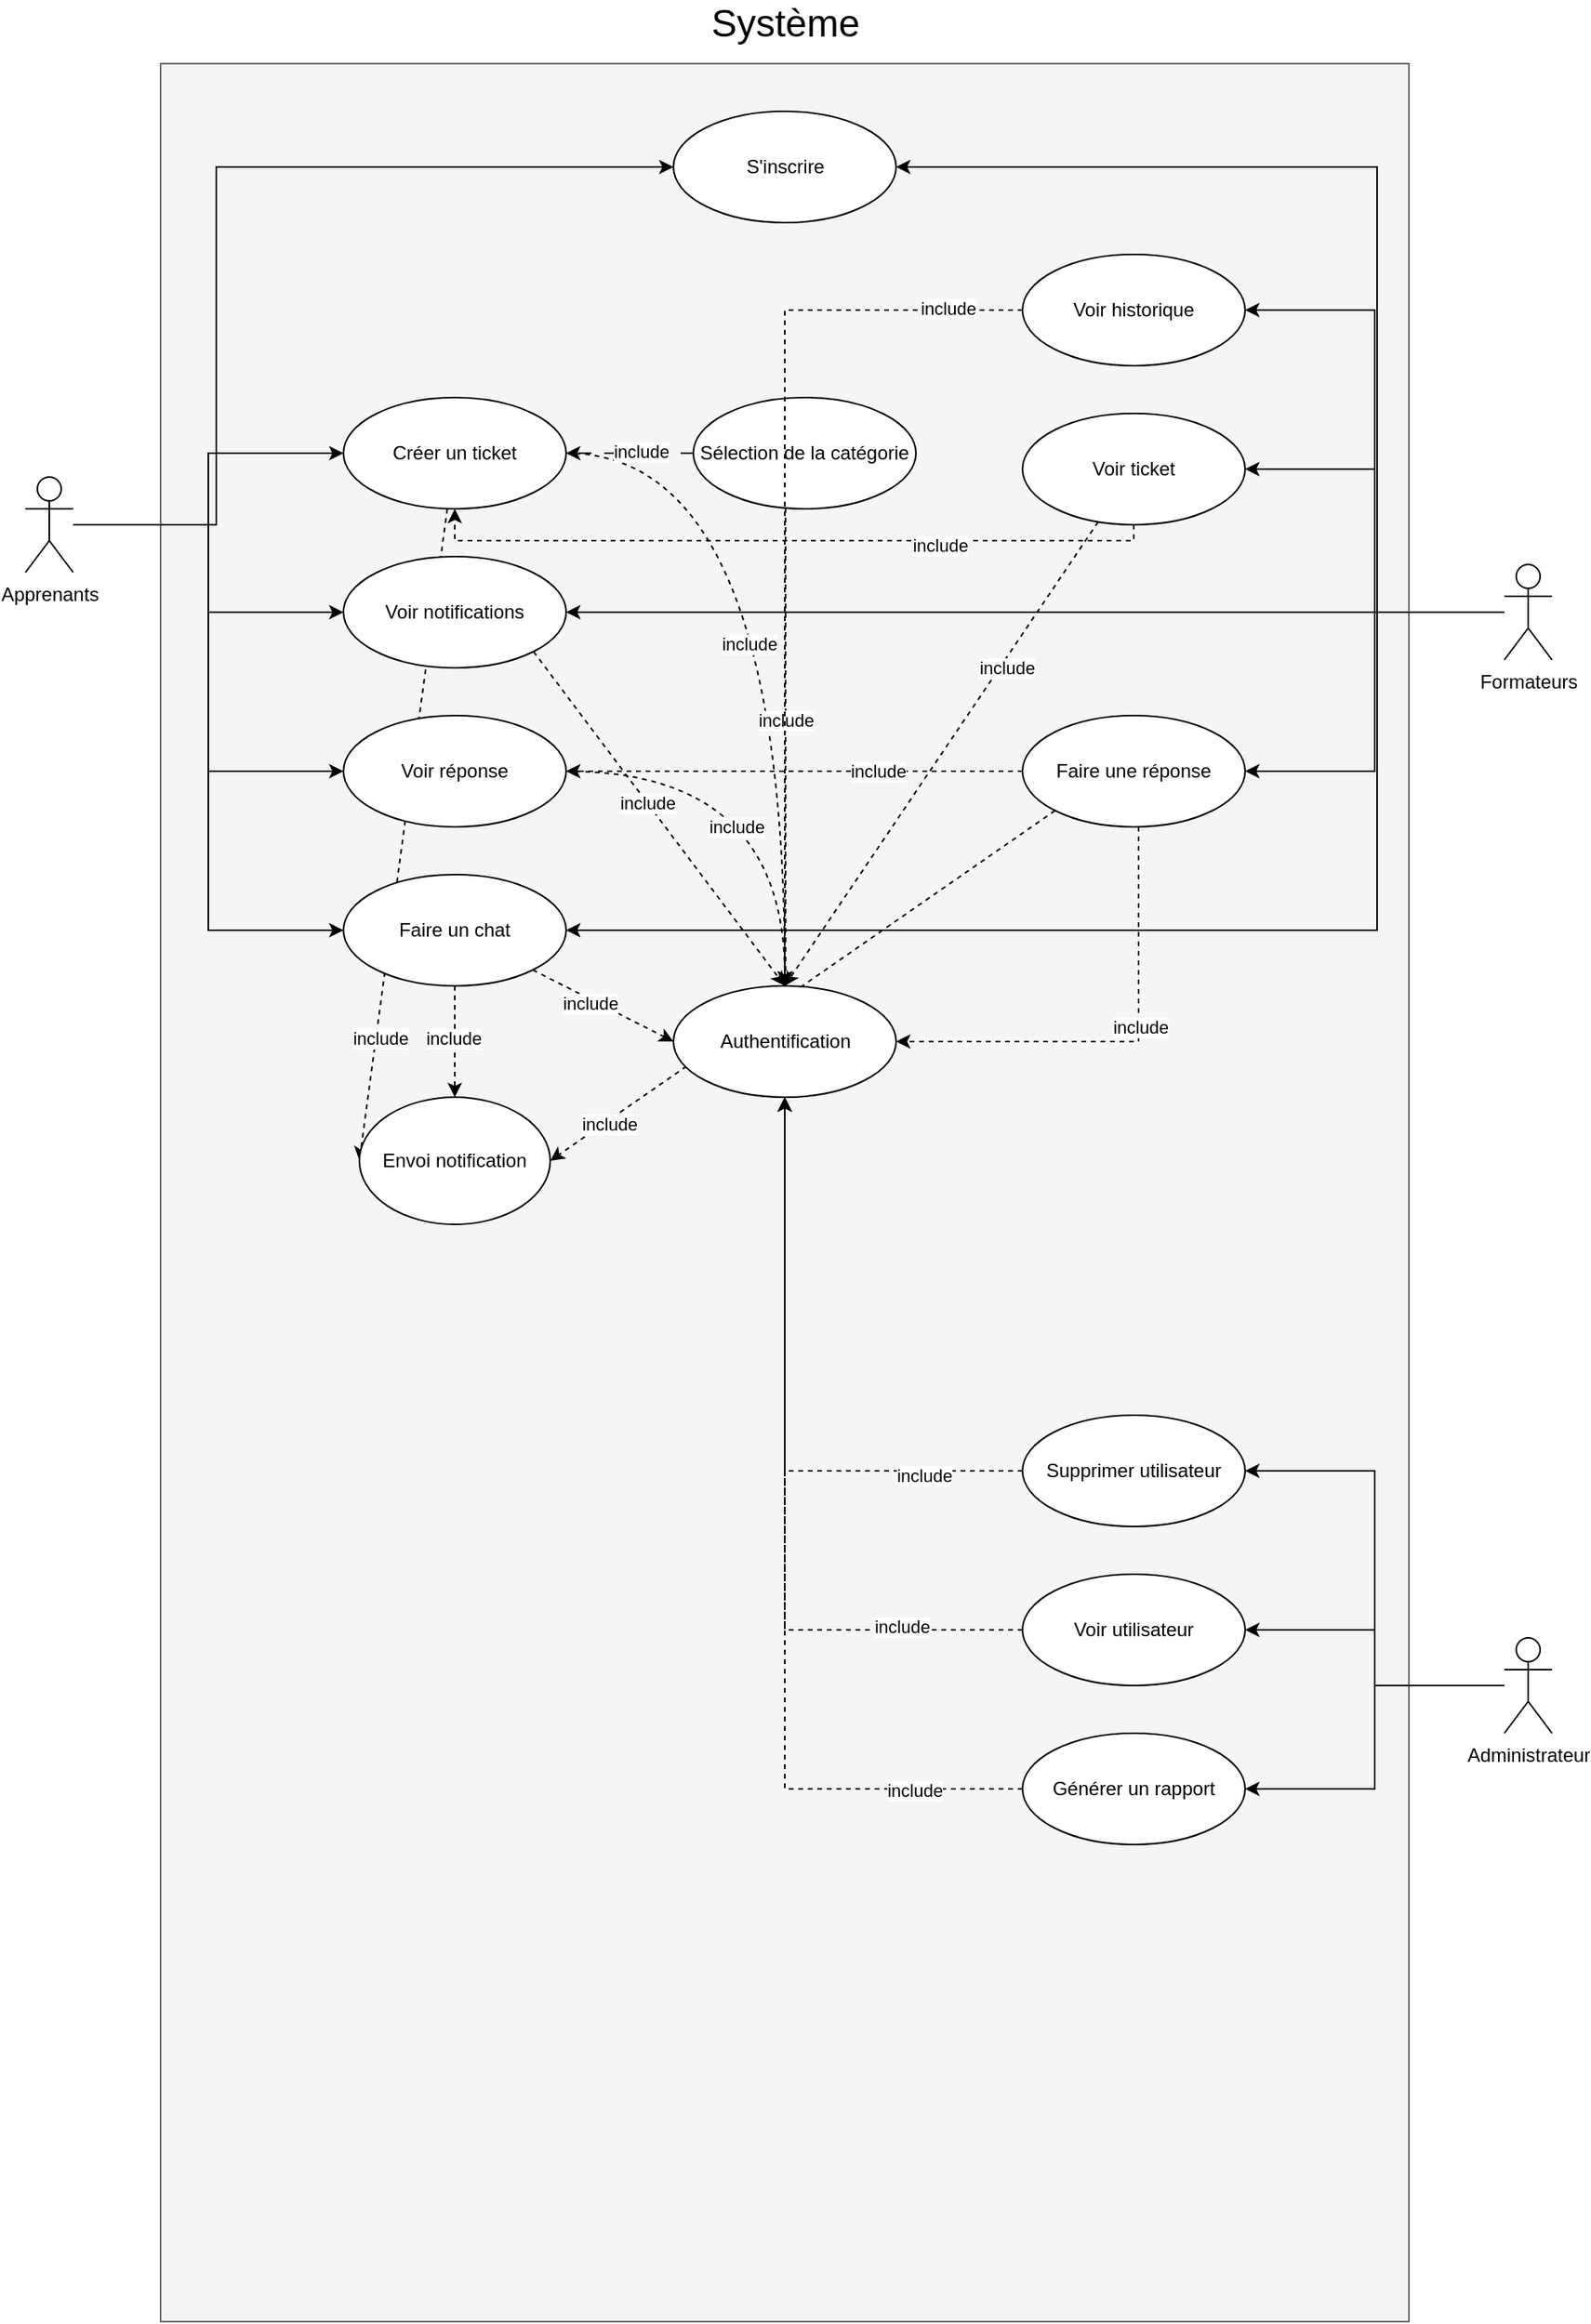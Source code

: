 <mxfile version="24.7.10" pages="5">
  <diagram name="Cas d&#39;Utilisation" id="MkJy-6tMyBYRuLnFo7ph">
    <mxGraphModel dx="1120" dy="1595" grid="1" gridSize="10" guides="1" tooltips="1" connect="1" arrows="1" fold="1" page="1" pageScale="1" pageWidth="827" pageHeight="1169" math="0" shadow="0">
      <root>
        <mxCell id="0" />
        <mxCell id="1" parent="0" />
        <mxCell id="mF0SFKbHFRbHm3kyuKl--1" value="" style="rounded=0;whiteSpace=wrap;html=1;fillColor=#f5f5f5;fontColor=#333333;strokeColor=#666666;" parent="1" vertex="1">
          <mxGeometry x="135" y="-1100" width="785" height="1420" as="geometry" />
        </mxCell>
        <mxCell id="mF0SFKbHFRbHm3kyuKl--2" value="&lt;font style=&quot;font-size: 24px;&quot;&gt;Système&lt;/font&gt;" style="text;html=1;align=center;verticalAlign=middle;whiteSpace=wrap;rounded=0;" parent="1" vertex="1">
          <mxGeometry x="472.5" y="-1140" width="110" height="30" as="geometry" />
        </mxCell>
        <mxCell id="mF0SFKbHFRbHm3kyuKl--3" style="edgeStyle=orthogonalEdgeStyle;rounded=0;orthogonalLoop=1;jettySize=auto;html=1;" parent="1" source="mF0SFKbHFRbHm3kyuKl--7" target="mF0SFKbHFRbHm3kyuKl--31" edge="1">
          <mxGeometry relative="1" as="geometry" />
        </mxCell>
        <mxCell id="mF0SFKbHFRbHm3kyuKl--4" style="edgeStyle=orthogonalEdgeStyle;rounded=0;orthogonalLoop=1;jettySize=auto;html=1;" parent="1" source="mF0SFKbHFRbHm3kyuKl--7" target="mF0SFKbHFRbHm3kyuKl--34" edge="1">
          <mxGeometry relative="1" as="geometry" />
        </mxCell>
        <mxCell id="mF0SFKbHFRbHm3kyuKl--5" style="edgeStyle=orthogonalEdgeStyle;rounded=0;orthogonalLoop=1;jettySize=auto;html=1;entryX=0;entryY=0.5;entryDx=0;entryDy=0;" parent="1" source="mF0SFKbHFRbHm3kyuKl--7" target="mF0SFKbHFRbHm3kyuKl--37" edge="1">
          <mxGeometry relative="1" as="geometry" />
        </mxCell>
        <mxCell id="mF0SFKbHFRbHm3kyuKl--6" style="edgeStyle=orthogonalEdgeStyle;rounded=0;orthogonalLoop=1;jettySize=auto;html=1;entryX=0;entryY=0.5;entryDx=0;entryDy=0;" parent="1" source="mF0SFKbHFRbHm3kyuKl--7" target="mF0SFKbHFRbHm3kyuKl--40" edge="1">
          <mxGeometry relative="1" as="geometry" />
        </mxCell>
        <mxCell id="Eh8ikfzf9OeE8aecQg9C-3" style="edgeStyle=orthogonalEdgeStyle;rounded=0;orthogonalLoop=1;jettySize=auto;html=1;entryX=0;entryY=0.5;entryDx=0;entryDy=0;" edge="1" parent="1" source="mF0SFKbHFRbHm3kyuKl--7" target="Eh8ikfzf9OeE8aecQg9C-1">
          <mxGeometry relative="1" as="geometry">
            <Array as="points">
              <mxPoint x="170" y="-810" />
              <mxPoint x="170" y="-1035" />
            </Array>
          </mxGeometry>
        </mxCell>
        <mxCell id="mF0SFKbHFRbHm3kyuKl--7" value="Apprenants" style="shape=umlActor;verticalLabelPosition=bottom;verticalAlign=top;html=1;outlineConnect=0;" parent="1" vertex="1">
          <mxGeometry x="50" y="-840" width="30" height="60" as="geometry" />
        </mxCell>
        <mxCell id="mF0SFKbHFRbHm3kyuKl--8" style="edgeStyle=orthogonalEdgeStyle;rounded=0;orthogonalLoop=1;jettySize=auto;html=1;entryX=1;entryY=0.5;entryDx=0;entryDy=0;" parent="1" source="mF0SFKbHFRbHm3kyuKl--15" target="mF0SFKbHFRbHm3kyuKl--74" edge="1">
          <mxGeometry relative="1" as="geometry" />
        </mxCell>
        <mxCell id="mF0SFKbHFRbHm3kyuKl--9" style="edgeStyle=orthogonalEdgeStyle;rounded=0;orthogonalLoop=1;jettySize=auto;html=1;entryX=1;entryY=0.5;entryDx=0;entryDy=0;" parent="1" source="mF0SFKbHFRbHm3kyuKl--15" target="mF0SFKbHFRbHm3kyuKl--79" edge="1">
          <mxGeometry relative="1" as="geometry" />
        </mxCell>
        <mxCell id="mF0SFKbHFRbHm3kyuKl--10" style="edgeStyle=orthogonalEdgeStyle;rounded=0;orthogonalLoop=1;jettySize=auto;html=1;" parent="1" source="mF0SFKbHFRbHm3kyuKl--15" target="mF0SFKbHFRbHm3kyuKl--34" edge="1">
          <mxGeometry relative="1" as="geometry" />
        </mxCell>
        <mxCell id="mF0SFKbHFRbHm3kyuKl--11" style="edgeStyle=orthogonalEdgeStyle;rounded=0;orthogonalLoop=1;jettySize=auto;html=1;entryX=1;entryY=0.5;entryDx=0;entryDy=0;" parent="1" source="mF0SFKbHFRbHm3kyuKl--15" target="mF0SFKbHFRbHm3kyuKl--40" edge="1">
          <mxGeometry relative="1" as="geometry">
            <Array as="points">
              <mxPoint x="900" y="-755" />
              <mxPoint x="900" y="-555" />
            </Array>
          </mxGeometry>
        </mxCell>
        <mxCell id="mF0SFKbHFRbHm3kyuKl--12" style="edgeStyle=orthogonalEdgeStyle;rounded=0;orthogonalLoop=1;jettySize=auto;html=1;entryX=1;entryY=0.5;entryDx=0;entryDy=0;" parent="1" source="mF0SFKbHFRbHm3kyuKl--15" target="mF0SFKbHFRbHm3kyuKl--95" edge="1">
          <mxGeometry relative="1" as="geometry" />
        </mxCell>
        <mxCell id="Eh8ikfzf9OeE8aecQg9C-2" style="edgeStyle=orthogonalEdgeStyle;rounded=0;orthogonalLoop=1;jettySize=auto;html=1;entryX=1;entryY=0.5;entryDx=0;entryDy=0;" edge="1" parent="1" source="mF0SFKbHFRbHm3kyuKl--15" target="Eh8ikfzf9OeE8aecQg9C-1">
          <mxGeometry relative="1" as="geometry">
            <Array as="points">
              <mxPoint x="900" y="-755" />
              <mxPoint x="900" y="-1035" />
            </Array>
          </mxGeometry>
        </mxCell>
        <mxCell id="mF0SFKbHFRbHm3kyuKl--15" value="Formateurs" style="shape=umlActor;verticalLabelPosition=bottom;verticalAlign=top;html=1;outlineConnect=0;" parent="1" vertex="1">
          <mxGeometry x="980" y="-785" width="30" height="60" as="geometry" />
        </mxCell>
        <mxCell id="mF0SFKbHFRbHm3kyuKl--19" style="edgeStyle=orthogonalEdgeStyle;rounded=0;orthogonalLoop=1;jettySize=auto;html=1;entryX=1;entryY=0.5;entryDx=0;entryDy=0;" parent="1" source="mF0SFKbHFRbHm3kyuKl--28" target="mF0SFKbHFRbHm3kyuKl--43" edge="1">
          <mxGeometry relative="1" as="geometry" />
        </mxCell>
        <mxCell id="mF0SFKbHFRbHm3kyuKl--20" style="edgeStyle=orthogonalEdgeStyle;rounded=0;orthogonalLoop=1;jettySize=auto;html=1;entryX=1;entryY=0.5;entryDx=0;entryDy=0;" parent="1" source="mF0SFKbHFRbHm3kyuKl--28" target="mF0SFKbHFRbHm3kyuKl--64" edge="1">
          <mxGeometry relative="1" as="geometry" />
        </mxCell>
        <mxCell id="mF0SFKbHFRbHm3kyuKl--21" style="edgeStyle=orthogonalEdgeStyle;rounded=0;orthogonalLoop=1;jettySize=auto;html=1;entryX=1;entryY=0.5;entryDx=0;entryDy=0;" parent="1" source="mF0SFKbHFRbHm3kyuKl--28" target="mF0SFKbHFRbHm3kyuKl--61" edge="1">
          <mxGeometry relative="1" as="geometry" />
        </mxCell>
        <mxCell id="mF0SFKbHFRbHm3kyuKl--28" value="Administrateur" style="shape=umlActor;verticalLabelPosition=bottom;verticalAlign=top;html=1;outlineConnect=0;" parent="1" vertex="1">
          <mxGeometry x="980" y="-110" width="30" height="60" as="geometry" />
        </mxCell>
        <mxCell id="mF0SFKbHFRbHm3kyuKl--29" style="rounded=0;orthogonalLoop=1;jettySize=auto;html=1;entryX=0.5;entryY=0;entryDx=0;entryDy=0;edgeStyle=orthogonalEdgeStyle;curved=1;dashed=1;" parent="1" source="mF0SFKbHFRbHm3kyuKl--31" target="mF0SFKbHFRbHm3kyuKl--80" edge="1">
          <mxGeometry relative="1" as="geometry" />
        </mxCell>
        <mxCell id="mF0SFKbHFRbHm3kyuKl--30" value="include" style="edgeLabel;html=1;align=center;verticalAlign=middle;resizable=0;points=[];" parent="mF0SFKbHFRbHm3kyuKl--29" vertex="1" connectable="0">
          <mxGeometry x="0.089" y="-23" relative="1" as="geometry">
            <mxPoint as="offset" />
          </mxGeometry>
        </mxCell>
        <mxCell id="Leumuwfnb9KiehZdCaiH-8" style="rounded=0;orthogonalLoop=1;jettySize=auto;html=1;entryX=0;entryY=0.5;entryDx=0;entryDy=0;dashed=1;" parent="1" source="mF0SFKbHFRbHm3kyuKl--31" target="Leumuwfnb9KiehZdCaiH-1" edge="1">
          <mxGeometry relative="1" as="geometry" />
        </mxCell>
        <mxCell id="Leumuwfnb9KiehZdCaiH-11" value="include" style="edgeLabel;html=1;align=center;verticalAlign=middle;resizable=0;points=[];" parent="Leumuwfnb9KiehZdCaiH-8" vertex="1" connectable="0">
          <mxGeometry x="0.621" y="2" relative="1" as="geometry">
            <mxPoint as="offset" />
          </mxGeometry>
        </mxCell>
        <mxCell id="mF0SFKbHFRbHm3kyuKl--31" value="Créer un ticket" style="ellipse;whiteSpace=wrap;html=1;" parent="1" vertex="1">
          <mxGeometry x="250" y="-890" width="140" height="70" as="geometry" />
        </mxCell>
        <mxCell id="mF0SFKbHFRbHm3kyuKl--32" style="rounded=0;orthogonalLoop=1;jettySize=auto;html=1;entryX=0.5;entryY=0;entryDx=0;entryDy=0;exitX=1;exitY=1;exitDx=0;exitDy=0;dashed=1;" parent="1" source="mF0SFKbHFRbHm3kyuKl--34" target="mF0SFKbHFRbHm3kyuKl--80" edge="1">
          <mxGeometry relative="1" as="geometry" />
        </mxCell>
        <mxCell id="mF0SFKbHFRbHm3kyuKl--33" value="include" style="edgeLabel;html=1;align=center;verticalAlign=middle;resizable=0;points=[];" parent="mF0SFKbHFRbHm3kyuKl--32" vertex="1" connectable="0">
          <mxGeometry x="-0.097" relative="1" as="geometry">
            <mxPoint as="offset" />
          </mxGeometry>
        </mxCell>
        <mxCell id="mF0SFKbHFRbHm3kyuKl--34" value="Voir notifications" style="ellipse;whiteSpace=wrap;html=1;" parent="1" vertex="1">
          <mxGeometry x="250" y="-790" width="140" height="70" as="geometry" />
        </mxCell>
        <mxCell id="mF0SFKbHFRbHm3kyuKl--35" style="edgeStyle=orthogonalEdgeStyle;rounded=0;orthogonalLoop=1;jettySize=auto;html=1;dashed=1;curved=1;" parent="1" source="mF0SFKbHFRbHm3kyuKl--37" target="mF0SFKbHFRbHm3kyuKl--80" edge="1">
          <mxGeometry relative="1" as="geometry" />
        </mxCell>
        <mxCell id="mF0SFKbHFRbHm3kyuKl--36" value="include" style="edgeLabel;html=1;align=center;verticalAlign=middle;resizable=0;points=[];" parent="mF0SFKbHFRbHm3kyuKl--35" vertex="1" connectable="0">
          <mxGeometry x="0.266" y="-31" relative="1" as="geometry">
            <mxPoint as="offset" />
          </mxGeometry>
        </mxCell>
        <mxCell id="mF0SFKbHFRbHm3kyuKl--37" value="Voir réponse" style="ellipse;whiteSpace=wrap;html=1;" parent="1" vertex="1">
          <mxGeometry x="250" y="-690" width="140" height="70" as="geometry" />
        </mxCell>
        <mxCell id="mF0SFKbHFRbHm3kyuKl--38" style="rounded=0;orthogonalLoop=1;jettySize=auto;html=1;entryX=0;entryY=0.5;entryDx=0;entryDy=0;dashed=1;" parent="1" source="mF0SFKbHFRbHm3kyuKl--40" target="mF0SFKbHFRbHm3kyuKl--80" edge="1">
          <mxGeometry relative="1" as="geometry" />
        </mxCell>
        <mxCell id="mF0SFKbHFRbHm3kyuKl--39" value="include" style="edgeLabel;html=1;align=center;verticalAlign=middle;resizable=0;points=[];" parent="mF0SFKbHFRbHm3kyuKl--38" vertex="1" connectable="0">
          <mxGeometry x="-0.171" y="-2" relative="1" as="geometry">
            <mxPoint as="offset" />
          </mxGeometry>
        </mxCell>
        <mxCell id="Leumuwfnb9KiehZdCaiH-7" style="edgeStyle=orthogonalEdgeStyle;rounded=0;orthogonalLoop=1;jettySize=auto;html=1;entryX=0.5;entryY=0;entryDx=0;entryDy=0;dashed=1;" parent="1" source="mF0SFKbHFRbHm3kyuKl--40" target="Leumuwfnb9KiehZdCaiH-1" edge="1">
          <mxGeometry relative="1" as="geometry" />
        </mxCell>
        <mxCell id="Leumuwfnb9KiehZdCaiH-10" value="include" style="edgeLabel;html=1;align=center;verticalAlign=middle;resizable=0;points=[];" parent="Leumuwfnb9KiehZdCaiH-7" vertex="1" connectable="0">
          <mxGeometry x="-0.067" y="-1" relative="1" as="geometry">
            <mxPoint as="offset" />
          </mxGeometry>
        </mxCell>
        <mxCell id="mF0SFKbHFRbHm3kyuKl--40" value="Faire un chat" style="ellipse;whiteSpace=wrap;html=1;" parent="1" vertex="1">
          <mxGeometry x="250" y="-590" width="140" height="70" as="geometry" />
        </mxCell>
        <mxCell id="mF0SFKbHFRbHm3kyuKl--41" style="edgeStyle=orthogonalEdgeStyle;rounded=0;orthogonalLoop=1;jettySize=auto;html=1;entryX=0.5;entryY=1;entryDx=0;entryDy=0;dashed=1;" parent="1" source="mF0SFKbHFRbHm3kyuKl--43" target="mF0SFKbHFRbHm3kyuKl--80" edge="1">
          <mxGeometry relative="1" as="geometry" />
        </mxCell>
        <mxCell id="mF0SFKbHFRbHm3kyuKl--42" value="include" style="edgeLabel;html=1;align=center;verticalAlign=middle;resizable=0;points=[];" parent="mF0SFKbHFRbHm3kyuKl--41" vertex="1" connectable="0">
          <mxGeometry x="-0.766" relative="1" as="geometry">
            <mxPoint y="1" as="offset" />
          </mxGeometry>
        </mxCell>
        <mxCell id="mF0SFKbHFRbHm3kyuKl--43" value="Générer un rapport" style="ellipse;whiteSpace=wrap;html=1;" parent="1" vertex="1">
          <mxGeometry x="677" y="-50" width="140" height="70" as="geometry" />
        </mxCell>
        <mxCell id="mF0SFKbHFRbHm3kyuKl--59" style="edgeStyle=orthogonalEdgeStyle;rounded=0;orthogonalLoop=1;jettySize=auto;html=1;entryX=0.5;entryY=1;entryDx=0;entryDy=0;dashed=1;" parent="1" source="mF0SFKbHFRbHm3kyuKl--61" target="mF0SFKbHFRbHm3kyuKl--80" edge="1">
          <mxGeometry relative="1" as="geometry" />
        </mxCell>
        <mxCell id="mF0SFKbHFRbHm3kyuKl--60" value="include" style="edgeLabel;html=1;align=center;verticalAlign=middle;resizable=0;points=[];" parent="mF0SFKbHFRbHm3kyuKl--59" vertex="1" connectable="0">
          <mxGeometry x="-0.677" y="3" relative="1" as="geometry">
            <mxPoint as="offset" />
          </mxGeometry>
        </mxCell>
        <mxCell id="mF0SFKbHFRbHm3kyuKl--61" value="Supprimer utilisateur" style="ellipse;whiteSpace=wrap;html=1;" parent="1" vertex="1">
          <mxGeometry x="677" y="-250" width="140" height="70" as="geometry" />
        </mxCell>
        <mxCell id="mF0SFKbHFRbHm3kyuKl--62" style="edgeStyle=orthogonalEdgeStyle;rounded=0;orthogonalLoop=1;jettySize=auto;html=1;entryX=0.5;entryY=1;entryDx=0;entryDy=0;dashed=1;" parent="1" source="mF0SFKbHFRbHm3kyuKl--64" target="mF0SFKbHFRbHm3kyuKl--80" edge="1">
          <mxGeometry relative="1" as="geometry" />
        </mxCell>
        <mxCell id="mF0SFKbHFRbHm3kyuKl--63" value="include" style="edgeLabel;html=1;align=center;verticalAlign=middle;resizable=0;points=[];" parent="mF0SFKbHFRbHm3kyuKl--62" vertex="1" connectable="0">
          <mxGeometry x="-0.687" y="-2" relative="1" as="geometry">
            <mxPoint as="offset" />
          </mxGeometry>
        </mxCell>
        <mxCell id="mF0SFKbHFRbHm3kyuKl--64" value="Voir utilisateur" style="ellipse;whiteSpace=wrap;html=1;" parent="1" vertex="1">
          <mxGeometry x="677" y="-150" width="140" height="70" as="geometry" />
        </mxCell>
        <mxCell id="mF0SFKbHFRbHm3kyuKl--65" style="edgeStyle=orthogonalEdgeStyle;rounded=0;orthogonalLoop=1;jettySize=auto;html=1;dashed=1;" parent="1" source="mF0SFKbHFRbHm3kyuKl--69" target="mF0SFKbHFRbHm3kyuKl--80" edge="1">
          <mxGeometry relative="1" as="geometry">
            <Array as="points">
              <mxPoint x="528" y="-740" />
              <mxPoint x="528" y="-740" />
            </Array>
          </mxGeometry>
        </mxCell>
        <mxCell id="mF0SFKbHFRbHm3kyuKl--66" value="include" style="edgeLabel;html=1;align=center;verticalAlign=middle;resizable=0;points=[];" parent="mF0SFKbHFRbHm3kyuKl--65" vertex="1" connectable="0">
          <mxGeometry x="-0.114" relative="1" as="geometry">
            <mxPoint as="offset" />
          </mxGeometry>
        </mxCell>
        <mxCell id="mF0SFKbHFRbHm3kyuKl--67" style="edgeStyle=orthogonalEdgeStyle;rounded=0;orthogonalLoop=1;jettySize=auto;html=1;dashed=1;dashPattern=8 8;" parent="1" source="mF0SFKbHFRbHm3kyuKl--69" target="mF0SFKbHFRbHm3kyuKl--31" edge="1">
          <mxGeometry relative="1" as="geometry" />
        </mxCell>
        <mxCell id="mF0SFKbHFRbHm3kyuKl--68" value="include" style="edgeLabel;html=1;align=center;verticalAlign=middle;resizable=0;points=[];" parent="mF0SFKbHFRbHm3kyuKl--67" vertex="1" connectable="0">
          <mxGeometry x="-0.175" y="-1" relative="1" as="geometry">
            <mxPoint as="offset" />
          </mxGeometry>
        </mxCell>
        <mxCell id="mF0SFKbHFRbHm3kyuKl--69" value="Sélection de la catégorie" style="ellipse;whiteSpace=wrap;html=1;" parent="1" vertex="1">
          <mxGeometry x="470" y="-890" width="140" height="70" as="geometry" />
        </mxCell>
        <mxCell id="mF0SFKbHFRbHm3kyuKl--70" style="rounded=0;orthogonalLoop=1;jettySize=auto;html=1;entryX=0.5;entryY=0;entryDx=0;entryDy=0;dashed=1;" parent="1" source="mF0SFKbHFRbHm3kyuKl--74" target="mF0SFKbHFRbHm3kyuKl--80" edge="1">
          <mxGeometry relative="1" as="geometry" />
        </mxCell>
        <mxCell id="mF0SFKbHFRbHm3kyuKl--71" value="include" style="edgeLabel;html=1;align=center;verticalAlign=middle;resizable=0;points=[];" parent="mF0SFKbHFRbHm3kyuKl--70" vertex="1" connectable="0">
          <mxGeometry x="-0.383" y="3" relative="1" as="geometry">
            <mxPoint as="offset" />
          </mxGeometry>
        </mxCell>
        <mxCell id="mF0SFKbHFRbHm3kyuKl--72" style="edgeStyle=orthogonalEdgeStyle;rounded=0;orthogonalLoop=1;jettySize=auto;html=1;entryX=0.5;entryY=1;entryDx=0;entryDy=0;exitX=0.5;exitY=1;exitDx=0;exitDy=0;dashed=1;" parent="1" source="mF0SFKbHFRbHm3kyuKl--74" target="mF0SFKbHFRbHm3kyuKl--31" edge="1">
          <mxGeometry relative="1" as="geometry">
            <Array as="points">
              <mxPoint x="747" y="-800" />
              <mxPoint x="320" y="-800" />
            </Array>
          </mxGeometry>
        </mxCell>
        <mxCell id="mF0SFKbHFRbHm3kyuKl--73" value="include" style="edgeLabel;html=1;align=center;verticalAlign=middle;resizable=0;points=[];" parent="mF0SFKbHFRbHm3kyuKl--72" vertex="1" connectable="0">
          <mxGeometry x="-0.423" y="3" relative="1" as="geometry">
            <mxPoint as="offset" />
          </mxGeometry>
        </mxCell>
        <mxCell id="mF0SFKbHFRbHm3kyuKl--74" value="Voir ticket" style="ellipse;whiteSpace=wrap;html=1;" parent="1" vertex="1">
          <mxGeometry x="677" y="-880" width="140" height="70" as="geometry" />
        </mxCell>
        <mxCell id="mF0SFKbHFRbHm3kyuKl--75" style="edgeStyle=orthogonalEdgeStyle;rounded=0;orthogonalLoop=1;jettySize=auto;html=1;entryX=1;entryY=0.5;entryDx=0;entryDy=0;dashed=1;" parent="1" source="mF0SFKbHFRbHm3kyuKl--79" target="mF0SFKbHFRbHm3kyuKl--80" edge="1">
          <mxGeometry relative="1" as="geometry">
            <Array as="points">
              <mxPoint x="750" y="-485" />
            </Array>
          </mxGeometry>
        </mxCell>
        <mxCell id="mF0SFKbHFRbHm3kyuKl--76" value="include" style="edgeLabel;html=1;align=center;verticalAlign=middle;resizable=0;points=[];" parent="mF0SFKbHFRbHm3kyuKl--75" vertex="1" connectable="0">
          <mxGeometry x="-0.127" y="1" relative="1" as="geometry">
            <mxPoint as="offset" />
          </mxGeometry>
        </mxCell>
        <mxCell id="mF0SFKbHFRbHm3kyuKl--77" style="edgeStyle=orthogonalEdgeStyle;rounded=0;orthogonalLoop=1;jettySize=auto;html=1;entryX=1;entryY=0.5;entryDx=0;entryDy=0;dashed=1;" parent="1" source="mF0SFKbHFRbHm3kyuKl--79" target="mF0SFKbHFRbHm3kyuKl--37" edge="1">
          <mxGeometry relative="1" as="geometry" />
        </mxCell>
        <mxCell id="mF0SFKbHFRbHm3kyuKl--78" value="include" style="edgeLabel;html=1;align=center;verticalAlign=middle;resizable=0;points=[];" parent="mF0SFKbHFRbHm3kyuKl--77" vertex="1" connectable="0">
          <mxGeometry x="-0.366" relative="1" as="geometry">
            <mxPoint as="offset" />
          </mxGeometry>
        </mxCell>
        <mxCell id="Leumuwfnb9KiehZdCaiH-6" style="rounded=0;orthogonalLoop=1;jettySize=auto;html=1;exitX=0;exitY=1;exitDx=0;exitDy=0;entryX=1;entryY=0.5;entryDx=0;entryDy=0;dashed=1;" parent="1" source="mF0SFKbHFRbHm3kyuKl--79" target="Leumuwfnb9KiehZdCaiH-1" edge="1">
          <mxGeometry relative="1" as="geometry" />
        </mxCell>
        <mxCell id="Leumuwfnb9KiehZdCaiH-9" value="include" style="edgeLabel;html=1;align=center;verticalAlign=middle;resizable=0;points=[];" parent="Leumuwfnb9KiehZdCaiH-6" vertex="1" connectable="0">
          <mxGeometry x="0.774" y="2" relative="1" as="geometry">
            <mxPoint as="offset" />
          </mxGeometry>
        </mxCell>
        <mxCell id="mF0SFKbHFRbHm3kyuKl--79" value="Faire une réponse" style="ellipse;whiteSpace=wrap;html=1;" parent="1" vertex="1">
          <mxGeometry x="677" y="-690" width="140" height="70" as="geometry" />
        </mxCell>
        <mxCell id="mF0SFKbHFRbHm3kyuKl--80" value="Authentification" style="ellipse;whiteSpace=wrap;html=1;" parent="1" vertex="1">
          <mxGeometry x="457.5" y="-520" width="140" height="70" as="geometry" />
        </mxCell>
        <mxCell id="mF0SFKbHFRbHm3kyuKl--93" style="edgeStyle=orthogonalEdgeStyle;rounded=0;orthogonalLoop=1;jettySize=auto;html=1;entryX=0.5;entryY=0;entryDx=0;entryDy=0;dashed=1;" parent="1" source="mF0SFKbHFRbHm3kyuKl--95" target="mF0SFKbHFRbHm3kyuKl--80" edge="1">
          <mxGeometry relative="1" as="geometry" />
        </mxCell>
        <mxCell id="mF0SFKbHFRbHm3kyuKl--94" value="include" style="edgeLabel;html=1;align=center;verticalAlign=middle;resizable=0;points=[];" parent="mF0SFKbHFRbHm3kyuKl--93" vertex="1" connectable="0">
          <mxGeometry x="-0.837" y="-1" relative="1" as="geometry">
            <mxPoint as="offset" />
          </mxGeometry>
        </mxCell>
        <mxCell id="mF0SFKbHFRbHm3kyuKl--95" value="Voir historique" style="ellipse;whiteSpace=wrap;html=1;" parent="1" vertex="1">
          <mxGeometry x="677" y="-980" width="140" height="70" as="geometry" />
        </mxCell>
        <mxCell id="Leumuwfnb9KiehZdCaiH-1" value="Envoi notification" style="ellipse;whiteSpace=wrap;html=1;" parent="1" vertex="1">
          <mxGeometry x="260" y="-450" width="120" height="80" as="geometry" />
        </mxCell>
        <mxCell id="Eh8ikfzf9OeE8aecQg9C-1" value="S&#39;inscrire" style="ellipse;whiteSpace=wrap;html=1;" vertex="1" parent="1">
          <mxGeometry x="457.5" y="-1070" width="140" height="70" as="geometry" />
        </mxCell>
      </root>
    </mxGraphModel>
  </diagram>
  <diagram id="tCt0kMa-uhs3J7lHPsY3" name="Séquence authentification">
    <mxGraphModel dx="1300" dy="656" grid="1" gridSize="10" guides="1" tooltips="1" connect="1" arrows="1" fold="1" page="1" pageScale="1" pageWidth="827" pageHeight="1169" math="0" shadow="0">
      <root>
        <mxCell id="0" />
        <mxCell id="1" parent="0" />
        <mxCell id="_ncQsbs0sKS_SDucsMs--1" value=":Système" style="shape=umlLifeline;perimeter=lifelinePerimeter;whiteSpace=wrap;html=1;container=1;collapsible=0;recursiveResize=0;outlineConnect=0;rounded=1;shadow=0;comic=0;labelBackgroundColor=none;strokeWidth=1;fontFamily=Verdana;fontSize=12;align=center;" vertex="1" parent="1">
          <mxGeometry x="400" y="80" width="100" height="580" as="geometry" />
        </mxCell>
        <mxCell id="_ncQsbs0sKS_SDucsMs--2" value="" style="html=1;points=[];perimeter=orthogonalPerimeter;rounded=0;shadow=0;comic=0;labelBackgroundColor=none;strokeWidth=1;fontFamily=Verdana;fontSize=12;align=center;" vertex="1" parent="_ncQsbs0sKS_SDucsMs--1">
          <mxGeometry x="45" y="120" width="10" height="440" as="geometry" />
        </mxCell>
        <mxCell id="_ncQsbs0sKS_SDucsMs--3" value="" style="html=1;points=[[0,0,0,0,5],[0,1,0,0,-5],[1,0,0,0,5],[1,1,0,0,-5]];perimeter=orthogonalPerimeter;outlineConnect=0;targetShapes=umlLifeline;portConstraint=eastwest;newEdgeStyle={&quot;curved&quot;:0,&quot;rounded&quot;:0};" vertex="1" parent="_ncQsbs0sKS_SDucsMs--1">
          <mxGeometry x="50" y="240" width="10" height="40" as="geometry" />
        </mxCell>
        <mxCell id="_ncQsbs0sKS_SDucsMs--4" value="Vérifie les informations" style="html=1;align=left;spacingLeft=2;endArrow=block;rounded=0;edgeStyle=orthogonalEdgeStyle;curved=0;rounded=0;" edge="1" parent="_ncQsbs0sKS_SDucsMs--1" target="_ncQsbs0sKS_SDucsMs--3">
          <mxGeometry relative="1" as="geometry">
            <mxPoint x="55" y="220" as="sourcePoint" />
            <Array as="points">
              <mxPoint x="85" y="250" />
            </Array>
          </mxGeometry>
        </mxCell>
        <mxCell id="_ncQsbs0sKS_SDucsMs--5" value="" style="shape=umlDestroy;whiteSpace=wrap;html=1;strokeWidth=3;targetShapes=umlLifeline;" vertex="1" parent="_ncQsbs0sKS_SDucsMs--1">
          <mxGeometry x="35" y="540" width="30" height="30" as="geometry" />
        </mxCell>
        <mxCell id="_ncQsbs0sKS_SDucsMs--6" value="Utilisateur" style="shape=note;whiteSpace=wrap;html=1;size=14;verticalAlign=top;align=left;spacingTop=-6;rounded=0;shadow=0;comic=0;labelBackgroundColor=none;strokeWidth=1;fontFamily=Verdana;fontSize=12" vertex="1" parent="1">
          <mxGeometry x="100" y="30" width="100" height="35" as="geometry" />
        </mxCell>
        <mxCell id="_ncQsbs0sKS_SDucsMs--7" value="" style="shape=umlLifeline;perimeter=lifelinePerimeter;whiteSpace=wrap;html=1;container=1;dropTarget=0;collapsible=0;recursiveResize=0;outlineConnect=0;portConstraint=eastwest;newEdgeStyle={&quot;curved&quot;:0,&quot;rounded&quot;:0};participant=umlActor;" vertex="1" parent="1">
          <mxGeometry x="140" y="80" width="20" height="580" as="geometry" />
        </mxCell>
        <mxCell id="_ncQsbs0sKS_SDucsMs--8" value="" style="html=1;points=[];perimeter=orthogonalPerimeter;rounded=0;shadow=0;comic=0;labelBackgroundColor=none;strokeWidth=1;fontFamily=Verdana;fontSize=12;align=center;" vertex="1" parent="1">
          <mxGeometry x="145" y="200" width="10" height="420" as="geometry" />
        </mxCell>
        <mxCell id="_ncQsbs0sKS_SDucsMs--9" value="Demande de formulaire" style="html=1;verticalAlign=bottom;endArrow=block;curved=0;rounded=0;" edge="1" parent="1" target="_ncQsbs0sKS_SDucsMs--1">
          <mxGeometry width="80" relative="1" as="geometry">
            <mxPoint x="150" y="200" as="sourcePoint" />
            <mxPoint x="230" y="200" as="targetPoint" />
          </mxGeometry>
        </mxCell>
        <mxCell id="_ncQsbs0sKS_SDucsMs--10" value="Retourne un formulaire de connexion" style="html=1;verticalAlign=bottom;endArrow=open;dashed=1;endSize=8;curved=0;rounded=0;exitX=0.086;exitY=0.087;exitDx=0;exitDy=0;exitPerimeter=0;" edge="1" parent="1" source="_ncQsbs0sKS_SDucsMs--2" target="_ncQsbs0sKS_SDucsMs--7">
          <mxGeometry relative="1" as="geometry">
            <mxPoint x="440" y="240" as="sourcePoint" />
            <mxPoint x="180" y="240" as="targetPoint" />
          </mxGeometry>
        </mxCell>
        <mxCell id="_ncQsbs0sKS_SDucsMs--11" value="Boucle" style="shape=umlFrame;whiteSpace=wrap;html=1;pointerEvents=0;fillColor=#f8cecc;strokeColor=#b85450;" vertex="1" parent="1">
          <mxGeometry x="155" y="250" width="300" height="280" as="geometry" />
        </mxCell>
        <mxCell id="_ncQsbs0sKS_SDucsMs--12" value="Remplie et envoi le formulaire" style="html=1;verticalAlign=bottom;endArrow=block;curved=0;rounded=0;exitX=0.92;exitY=0.235;exitDx=0;exitDy=0;exitPerimeter=0;" edge="1" parent="1" target="_ncQsbs0sKS_SDucsMs--2">
          <mxGeometry width="80" relative="1" as="geometry">
            <mxPoint x="155" y="300" as="sourcePoint" />
            <mxPoint x="235.8" y="301.3" as="targetPoint" />
          </mxGeometry>
        </mxCell>
        <mxCell id="_ncQsbs0sKS_SDucsMs--13" value="Condition" style="shape=umlFrame;whiteSpace=wrap;html=1;pointerEvents=0;fillColor=#fff2cc;strokeColor=#d6b656;" vertex="1" parent="1">
          <mxGeometry x="155" y="360" width="300" height="160" as="geometry" />
        </mxCell>
        <mxCell id="_ncQsbs0sKS_SDucsMs--14" value="Si information non correcte" style="text;html=1;align=center;verticalAlign=middle;whiteSpace=wrap;rounded=0;fontStyle=3" vertex="1" parent="1">
          <mxGeometry x="160" y="395" width="160" height="30" as="geometry" />
        </mxCell>
        <mxCell id="_ncQsbs0sKS_SDucsMs--15" value="Si information correcte" style="text;html=1;align=center;verticalAlign=middle;whiteSpace=wrap;rounded=0;fontStyle=3" vertex="1" parent="1">
          <mxGeometry x="160" y="440" width="140" height="30" as="geometry" />
        </mxCell>
        <mxCell id="_ncQsbs0sKS_SDucsMs--16" value="Retourne la page connexion avec les informations d’erreur" style="html=1;verticalAlign=bottom;endArrow=open;dashed=1;endSize=8;curved=0;rounded=0;entryX=0.07;entryY=0.596;entryDx=0;entryDy=0;entryPerimeter=0;" edge="1" parent="1">
          <mxGeometry relative="1" as="geometry">
            <mxPoint x="444.3" y="439.76" as="sourcePoint" />
            <mxPoint x="145.0" y="439.76" as="targetPoint" />
          </mxGeometry>
        </mxCell>
        <mxCell id="_ncQsbs0sKS_SDucsMs--17" value="Redirige vers la page d&#39;accueil" style="html=1;verticalAlign=bottom;endArrow=open;dashed=1;endSize=8;curved=0;rounded=0;entryX=0.07;entryY=0.596;entryDx=0;entryDy=0;entryPerimeter=0;" edge="1" parent="1">
          <mxGeometry relative="1" as="geometry">
            <mxPoint x="445" y="490" as="sourcePoint" />
            <mxPoint x="145" y="490" as="targetPoint" />
          </mxGeometry>
        </mxCell>
      </root>
    </mxGraphModel>
  </diagram>
  <diagram name="Séquence création ticket" id="P2jr9gFuOy9lSrI1pDkr">
    <mxGraphModel dx="1820" dy="918" grid="1" gridSize="10" guides="1" tooltips="1" connect="1" arrows="1" fold="1" page="1" pageScale="1" pageWidth="827" pageHeight="1169" math="0" shadow="0">
      <root>
        <mxCell id="bUVYNmFm81rBvsgjZ13e-0" />
        <mxCell id="bUVYNmFm81rBvsgjZ13e-1" parent="bUVYNmFm81rBvsgjZ13e-0" />
        <mxCell id="bUVYNmFm81rBvsgjZ13e-2" value=":Système" style="shape=umlLifeline;perimeter=lifelinePerimeter;whiteSpace=wrap;html=1;container=1;collapsible=0;recursiveResize=0;outlineConnect=0;rounded=1;shadow=0;comic=0;labelBackgroundColor=none;strokeWidth=1;fontFamily=Verdana;fontSize=12;align=center;" vertex="1" parent="bUVYNmFm81rBvsgjZ13e-1">
          <mxGeometry x="400" y="80" width="100" height="580" as="geometry" />
        </mxCell>
        <mxCell id="bUVYNmFm81rBvsgjZ13e-3" value="" style="html=1;points=[];perimeter=orthogonalPerimeter;rounded=0;shadow=0;comic=0;labelBackgroundColor=none;strokeWidth=1;fontFamily=Verdana;fontSize=12;align=center;" vertex="1" parent="bUVYNmFm81rBvsgjZ13e-2">
          <mxGeometry x="45" y="120" width="10" height="440" as="geometry" />
        </mxCell>
        <mxCell id="bUVYNmFm81rBvsgjZ13e-4" value="" style="html=1;points=[[0,0,0,0,5],[0,1,0,0,-5],[1,0,0,0,5],[1,1,0,0,-5]];perimeter=orthogonalPerimeter;outlineConnect=0;targetShapes=umlLifeline;portConstraint=eastwest;newEdgeStyle={&quot;curved&quot;:0,&quot;rounded&quot;:0};" vertex="1" parent="bUVYNmFm81rBvsgjZ13e-2">
          <mxGeometry x="50" y="240" width="10" height="40" as="geometry" />
        </mxCell>
        <mxCell id="bUVYNmFm81rBvsgjZ13e-5" value="Vérifie les validations" style="html=1;align=left;spacingLeft=2;endArrow=block;rounded=0;edgeStyle=orthogonalEdgeStyle;curved=0;rounded=0;" edge="1" parent="bUVYNmFm81rBvsgjZ13e-2" target="bUVYNmFm81rBvsgjZ13e-4">
          <mxGeometry relative="1" as="geometry">
            <mxPoint x="55" y="220" as="sourcePoint" />
            <Array as="points">
              <mxPoint x="85" y="250" />
            </Array>
          </mxGeometry>
        </mxCell>
        <mxCell id="bUVYNmFm81rBvsgjZ13e-6" value="" style="shape=umlDestroy;whiteSpace=wrap;html=1;strokeWidth=3;targetShapes=umlLifeline;" vertex="1" parent="bUVYNmFm81rBvsgjZ13e-2">
          <mxGeometry x="35" y="540" width="30" height="30" as="geometry" />
        </mxCell>
        <mxCell id="bUVYNmFm81rBvsgjZ13e-7" value="Utilisateur" style="shape=note;whiteSpace=wrap;html=1;size=14;verticalAlign=top;align=left;spacingTop=-6;rounded=0;shadow=0;comic=0;labelBackgroundColor=none;strokeWidth=1;fontFamily=Verdana;fontSize=12" vertex="1" parent="bUVYNmFm81rBvsgjZ13e-1">
          <mxGeometry x="100" y="30" width="100" height="35" as="geometry" />
        </mxCell>
        <mxCell id="bUVYNmFm81rBvsgjZ13e-8" value="" style="shape=umlLifeline;perimeter=lifelinePerimeter;whiteSpace=wrap;html=1;container=1;dropTarget=0;collapsible=0;recursiveResize=0;outlineConnect=0;portConstraint=eastwest;newEdgeStyle={&quot;curved&quot;:0,&quot;rounded&quot;:0};participant=umlActor;" vertex="1" parent="bUVYNmFm81rBvsgjZ13e-1">
          <mxGeometry x="140" y="80" width="20" height="580" as="geometry" />
        </mxCell>
        <mxCell id="bUVYNmFm81rBvsgjZ13e-9" value="" style="html=1;points=[];perimeter=orthogonalPerimeter;rounded=0;shadow=0;comic=0;labelBackgroundColor=none;strokeWidth=1;fontFamily=Verdana;fontSize=12;align=center;" vertex="1" parent="bUVYNmFm81rBvsgjZ13e-1">
          <mxGeometry x="145" y="200" width="10" height="420" as="geometry" />
        </mxCell>
        <mxCell id="bUVYNmFm81rBvsgjZ13e-10" value="Demande de formulaire" style="html=1;verticalAlign=bottom;endArrow=block;curved=0;rounded=0;" edge="1" parent="bUVYNmFm81rBvsgjZ13e-1" target="bUVYNmFm81rBvsgjZ13e-2">
          <mxGeometry width="80" relative="1" as="geometry">
            <mxPoint x="150" y="200" as="sourcePoint" />
            <mxPoint x="230" y="200" as="targetPoint" />
          </mxGeometry>
        </mxCell>
        <mxCell id="bUVYNmFm81rBvsgjZ13e-11" value="Retourne un formulaire de création de ticket" style="html=1;verticalAlign=bottom;endArrow=open;dashed=1;endSize=8;curved=0;rounded=0;exitX=0.086;exitY=0.087;exitDx=0;exitDy=0;exitPerimeter=0;" edge="1" parent="bUVYNmFm81rBvsgjZ13e-1" source="bUVYNmFm81rBvsgjZ13e-3" target="bUVYNmFm81rBvsgjZ13e-8">
          <mxGeometry relative="1" as="geometry">
            <mxPoint x="440" y="240" as="sourcePoint" />
            <mxPoint x="180" y="240" as="targetPoint" />
          </mxGeometry>
        </mxCell>
        <mxCell id="bUVYNmFm81rBvsgjZ13e-12" value="Boucle" style="shape=umlFrame;whiteSpace=wrap;html=1;pointerEvents=0;fillColor=#f8cecc;strokeColor=#b85450;" vertex="1" parent="bUVYNmFm81rBvsgjZ13e-1">
          <mxGeometry x="155" y="250" width="300" height="300" as="geometry" />
        </mxCell>
        <mxCell id="bUVYNmFm81rBvsgjZ13e-13" value="Remplie et soumet le ticket" style="html=1;verticalAlign=bottom;endArrow=block;curved=0;rounded=0;exitX=0.92;exitY=0.235;exitDx=0;exitDy=0;exitPerimeter=0;" edge="1" parent="bUVYNmFm81rBvsgjZ13e-1" target="bUVYNmFm81rBvsgjZ13e-3">
          <mxGeometry width="80" relative="1" as="geometry">
            <mxPoint x="155" y="300" as="sourcePoint" />
            <mxPoint x="235.8" y="301.3" as="targetPoint" />
          </mxGeometry>
        </mxCell>
        <mxCell id="bUVYNmFm81rBvsgjZ13e-14" value="Condition" style="shape=umlFrame;whiteSpace=wrap;html=1;pointerEvents=0;fillColor=#fff2cc;strokeColor=#d6b656;" vertex="1" parent="bUVYNmFm81rBvsgjZ13e-1">
          <mxGeometry x="155" y="360" width="300" height="180" as="geometry" />
        </mxCell>
        <mxCell id="bUVYNmFm81rBvsgjZ13e-15" value="&lt;font style=&quot;font-size: 12px;&quot;&gt;Si&amp;nbsp;&lt;span style=&quot;text-align: left; text-wrap: nowrap; background-color: rgb(255, 255, 255);&quot;&gt;validation&amp;nbsp;&lt;/span&gt;non correcte&lt;/font&gt;" style="text;html=1;align=center;verticalAlign=middle;whiteSpace=wrap;rounded=0;fontStyle=3" vertex="1" parent="bUVYNmFm81rBvsgjZ13e-1">
          <mxGeometry x="160" y="395" width="160" height="30" as="geometry" />
        </mxCell>
        <mxCell id="bUVYNmFm81rBvsgjZ13e-16" value="Si&amp;nbsp;&lt;span style=&quot;text-align: left; text-wrap: nowrap; background-color: rgb(255, 255, 255);&quot;&gt;validation&amp;nbsp;&lt;/span&gt;correcte" style="text;html=1;align=center;verticalAlign=middle;whiteSpace=wrap;rounded=0;fontStyle=3" vertex="1" parent="bUVYNmFm81rBvsgjZ13e-1">
          <mxGeometry x="160" y="440" width="140" height="30" as="geometry" />
        </mxCell>
        <mxCell id="bUVYNmFm81rBvsgjZ13e-17" value="Retourne le formulaire avec les informations d’erreur" style="html=1;verticalAlign=bottom;endArrow=open;dashed=1;endSize=8;curved=0;rounded=0;entryX=0.07;entryY=0.596;entryDx=0;entryDy=0;entryPerimeter=0;" edge="1" parent="bUVYNmFm81rBvsgjZ13e-1">
          <mxGeometry relative="1" as="geometry">
            <mxPoint x="444.3" y="439.76" as="sourcePoint" />
            <mxPoint x="145.0" y="439.76" as="targetPoint" />
          </mxGeometry>
        </mxCell>
        <mxCell id="bUVYNmFm81rBvsgjZ13e-20" value="Redirige vers la page accueil" style="html=1;verticalAlign=bottom;endArrow=open;dashed=1;endSize=8;curved=0;rounded=0;entryX=-0.176;entryY=0.883;entryDx=0;entryDy=0;entryPerimeter=0;" edge="1" parent="bUVYNmFm81rBvsgjZ13e-1">
          <mxGeometry relative="1" as="geometry">
            <mxPoint x="446.76" y="540" as="sourcePoint" />
            <mxPoint x="145" y="540" as="targetPoint" />
          </mxGeometry>
        </mxCell>
        <mxCell id="zooTE0MZ8YgJS6uTksvr-0" value="" style="html=1;points=[[0,0,0,0,5],[0,1,0,0,-5],[1,0,0,0,5],[1,1,0,0,-5]];perimeter=orthogonalPerimeter;outlineConnect=0;targetShapes=umlLifeline;portConstraint=eastwest;newEdgeStyle={&quot;curved&quot;:0,&quot;rounded&quot;:0};" vertex="1" parent="bUVYNmFm81rBvsgjZ13e-1">
          <mxGeometry x="450" y="490" width="10" height="40" as="geometry" />
        </mxCell>
        <mxCell id="zooTE0MZ8YgJS6uTksvr-1" value="&lt;span style=&quot;text-align: center;&quot;&gt;Envoi une notification de création de ticket&lt;/span&gt;" style="html=1;align=left;spacingLeft=2;endArrow=block;rounded=0;edgeStyle=orthogonalEdgeStyle;curved=0;rounded=0;" edge="1" target="zooTE0MZ8YgJS6uTksvr-0" parent="bUVYNmFm81rBvsgjZ13e-1">
          <mxGeometry relative="1" as="geometry">
            <mxPoint x="455" y="470" as="sourcePoint" />
            <Array as="points">
              <mxPoint x="485" y="500" />
            </Array>
          </mxGeometry>
        </mxCell>
      </root>
    </mxGraphModel>
  </diagram>
  <diagram name="Séquence envoi réponse" id="AgJBSZWgfWhjdXeJ4DIB">
    <mxGraphModel dx="910" dy="459" grid="1" gridSize="10" guides="1" tooltips="1" connect="1" arrows="1" fold="1" page="1" pageScale="1" pageWidth="827" pageHeight="1169" math="0" shadow="0">
      <root>
        <mxCell id="GgtPiz-whVwN7mXvJ0hS-0" />
        <mxCell id="GgtPiz-whVwN7mXvJ0hS-1" parent="GgtPiz-whVwN7mXvJ0hS-0" />
        <mxCell id="ZMwqYLzNtlVcH1reJi-A-0" value=":Système" style="shape=umlLifeline;perimeter=lifelinePerimeter;whiteSpace=wrap;html=1;container=1;collapsible=0;recursiveResize=0;outlineConnect=0;rounded=1;shadow=0;comic=0;labelBackgroundColor=none;strokeWidth=1;fontFamily=Verdana;fontSize=12;align=center;" vertex="1" parent="GgtPiz-whVwN7mXvJ0hS-1">
          <mxGeometry x="400" y="80" width="100" height="580" as="geometry" />
        </mxCell>
        <mxCell id="ZMwqYLzNtlVcH1reJi-A-1" value="" style="html=1;points=[];perimeter=orthogonalPerimeter;rounded=0;shadow=0;comic=0;labelBackgroundColor=none;strokeWidth=1;fontFamily=Verdana;fontSize=12;align=center;" vertex="1" parent="ZMwqYLzNtlVcH1reJi-A-0">
          <mxGeometry x="45" y="120" width="10" height="440" as="geometry" />
        </mxCell>
        <mxCell id="ZMwqYLzNtlVcH1reJi-A-2" value="" style="html=1;points=[[0,0,0,0,5],[0,1,0,0,-5],[1,0,0,0,5],[1,1,0,0,-5]];perimeter=orthogonalPerimeter;outlineConnect=0;targetShapes=umlLifeline;portConstraint=eastwest;newEdgeStyle={&quot;curved&quot;:0,&quot;rounded&quot;:0};" vertex="1" parent="ZMwqYLzNtlVcH1reJi-A-0">
          <mxGeometry x="50" y="240" width="10" height="40" as="geometry" />
        </mxCell>
        <mxCell id="ZMwqYLzNtlVcH1reJi-A-3" value="Vérifie les validations" style="html=1;align=left;spacingLeft=2;endArrow=block;rounded=0;edgeStyle=orthogonalEdgeStyle;curved=0;rounded=0;" edge="1" parent="ZMwqYLzNtlVcH1reJi-A-0" target="ZMwqYLzNtlVcH1reJi-A-2">
          <mxGeometry relative="1" as="geometry">
            <mxPoint x="55" y="220" as="sourcePoint" />
            <Array as="points">
              <mxPoint x="85" y="250" />
            </Array>
          </mxGeometry>
        </mxCell>
        <mxCell id="ZMwqYLzNtlVcH1reJi-A-4" value="" style="shape=umlDestroy;whiteSpace=wrap;html=1;strokeWidth=3;targetShapes=umlLifeline;" vertex="1" parent="ZMwqYLzNtlVcH1reJi-A-0">
          <mxGeometry x="35" y="540" width="30" height="30" as="geometry" />
        </mxCell>
        <mxCell id="ZMwqYLzNtlVcH1reJi-A-5" value="Utilisateur" style="shape=note;whiteSpace=wrap;html=1;size=14;verticalAlign=top;align=left;spacingTop=-6;rounded=0;shadow=0;comic=0;labelBackgroundColor=none;strokeWidth=1;fontFamily=Verdana;fontSize=12" vertex="1" parent="GgtPiz-whVwN7mXvJ0hS-1">
          <mxGeometry x="100" y="30" width="100" height="35" as="geometry" />
        </mxCell>
        <mxCell id="ZMwqYLzNtlVcH1reJi-A-6" value="" style="shape=umlLifeline;perimeter=lifelinePerimeter;whiteSpace=wrap;html=1;container=1;dropTarget=0;collapsible=0;recursiveResize=0;outlineConnect=0;portConstraint=eastwest;newEdgeStyle={&quot;curved&quot;:0,&quot;rounded&quot;:0};participant=umlActor;" vertex="1" parent="GgtPiz-whVwN7mXvJ0hS-1">
          <mxGeometry x="140" y="80" width="20" height="580" as="geometry" />
        </mxCell>
        <mxCell id="ZMwqYLzNtlVcH1reJi-A-7" value="" style="html=1;points=[];perimeter=orthogonalPerimeter;rounded=0;shadow=0;comic=0;labelBackgroundColor=none;strokeWidth=1;fontFamily=Verdana;fontSize=12;align=center;" vertex="1" parent="GgtPiz-whVwN7mXvJ0hS-1">
          <mxGeometry x="145" y="200" width="10" height="420" as="geometry" />
        </mxCell>
        <mxCell id="ZMwqYLzNtlVcH1reJi-A-8" value="Demande de formulaire de réponse" style="html=1;verticalAlign=bottom;endArrow=block;curved=0;rounded=0;" edge="1" parent="GgtPiz-whVwN7mXvJ0hS-1" target="ZMwqYLzNtlVcH1reJi-A-0">
          <mxGeometry width="80" relative="1" as="geometry">
            <mxPoint x="150" y="200" as="sourcePoint" />
            <mxPoint x="230" y="200" as="targetPoint" />
          </mxGeometry>
        </mxCell>
        <mxCell id="ZMwqYLzNtlVcH1reJi-A-9" value="Retourne un formulaire de réponse au ticket" style="html=1;verticalAlign=bottom;endArrow=open;dashed=1;endSize=8;curved=0;rounded=0;exitX=0.086;exitY=0.087;exitDx=0;exitDy=0;exitPerimeter=0;" edge="1" parent="GgtPiz-whVwN7mXvJ0hS-1" source="ZMwqYLzNtlVcH1reJi-A-1" target="ZMwqYLzNtlVcH1reJi-A-6">
          <mxGeometry relative="1" as="geometry">
            <mxPoint x="440" y="240" as="sourcePoint" />
            <mxPoint x="180" y="240" as="targetPoint" />
          </mxGeometry>
        </mxCell>
        <mxCell id="ZMwqYLzNtlVcH1reJi-A-10" value="Boucle" style="shape=umlFrame;whiteSpace=wrap;html=1;pointerEvents=0;fillColor=#f8cecc;strokeColor=#b85450;" vertex="1" parent="GgtPiz-whVwN7mXvJ0hS-1">
          <mxGeometry x="155" y="250" width="300" height="300" as="geometry" />
        </mxCell>
        <mxCell id="ZMwqYLzNtlVcH1reJi-A-11" value="Remplie et soumet la réponse" style="html=1;verticalAlign=bottom;endArrow=block;curved=0;rounded=0;exitX=0.92;exitY=0.235;exitDx=0;exitDy=0;exitPerimeter=0;" edge="1" parent="GgtPiz-whVwN7mXvJ0hS-1" target="ZMwqYLzNtlVcH1reJi-A-1">
          <mxGeometry width="80" relative="1" as="geometry">
            <mxPoint x="155" y="300" as="sourcePoint" />
            <mxPoint x="235.8" y="301.3" as="targetPoint" />
          </mxGeometry>
        </mxCell>
        <mxCell id="ZMwqYLzNtlVcH1reJi-A-12" value="Condition" style="shape=umlFrame;whiteSpace=wrap;html=1;pointerEvents=0;fillColor=#fff2cc;strokeColor=#d6b656;" vertex="1" parent="GgtPiz-whVwN7mXvJ0hS-1">
          <mxGeometry x="155" y="360" width="300" height="180" as="geometry" />
        </mxCell>
        <mxCell id="ZMwqYLzNtlVcH1reJi-A-13" value="&lt;font style=&quot;font-size: 12px;&quot;&gt;Si&amp;nbsp;&lt;span style=&quot;text-align: left; text-wrap: nowrap; background-color: rgb(255, 255, 255);&quot;&gt;validation&amp;nbsp;&lt;/span&gt;non correcte&lt;/font&gt;" style="text;html=1;align=center;verticalAlign=middle;whiteSpace=wrap;rounded=0;fontStyle=3" vertex="1" parent="GgtPiz-whVwN7mXvJ0hS-1">
          <mxGeometry x="160" y="395" width="160" height="30" as="geometry" />
        </mxCell>
        <mxCell id="ZMwqYLzNtlVcH1reJi-A-14" value="Si&amp;nbsp;&lt;span style=&quot;text-align: left; text-wrap: nowrap; background-color: rgb(255, 255, 255);&quot;&gt;validation&amp;nbsp;&lt;/span&gt;correcte" style="text;html=1;align=center;verticalAlign=middle;whiteSpace=wrap;rounded=0;fontStyle=3" vertex="1" parent="GgtPiz-whVwN7mXvJ0hS-1">
          <mxGeometry x="160" y="440" width="140" height="30" as="geometry" />
        </mxCell>
        <mxCell id="ZMwqYLzNtlVcH1reJi-A-15" value="Retourne le formulaire avec les informations d’erreur" style="html=1;verticalAlign=bottom;endArrow=open;dashed=1;endSize=8;curved=0;rounded=0;entryX=0.07;entryY=0.596;entryDx=0;entryDy=0;entryPerimeter=0;" edge="1" parent="GgtPiz-whVwN7mXvJ0hS-1">
          <mxGeometry relative="1" as="geometry">
            <mxPoint x="444.3" y="439.76" as="sourcePoint" />
            <mxPoint x="145.0" y="439.76" as="targetPoint" />
          </mxGeometry>
        </mxCell>
        <mxCell id="ZMwqYLzNtlVcH1reJi-A-16" value="Redirige vers la page accueil" style="html=1;verticalAlign=bottom;endArrow=open;dashed=1;endSize=8;curved=0;rounded=0;entryX=-0.176;entryY=0.883;entryDx=0;entryDy=0;entryPerimeter=0;" edge="1" parent="GgtPiz-whVwN7mXvJ0hS-1">
          <mxGeometry relative="1" as="geometry">
            <mxPoint x="446.76" y="540" as="sourcePoint" />
            <mxPoint x="145" y="540" as="targetPoint" />
          </mxGeometry>
        </mxCell>
        <mxCell id="ZMwqYLzNtlVcH1reJi-A-17" value="" style="html=1;points=[[0,0,0,0,5],[0,1,0,0,-5],[1,0,0,0,5],[1,1,0,0,-5]];perimeter=orthogonalPerimeter;outlineConnect=0;targetShapes=umlLifeline;portConstraint=eastwest;newEdgeStyle={&quot;curved&quot;:0,&quot;rounded&quot;:0};" vertex="1" parent="GgtPiz-whVwN7mXvJ0hS-1">
          <mxGeometry x="450" y="490" width="10" height="40" as="geometry" />
        </mxCell>
        <mxCell id="ZMwqYLzNtlVcH1reJi-A-18" value="&lt;span style=&quot;text-align: center;&quot;&gt;Envoi une notification de réponse&lt;/span&gt;" style="html=1;align=left;spacingLeft=2;endArrow=block;rounded=0;edgeStyle=orthogonalEdgeStyle;curved=0;rounded=0;" edge="1" parent="GgtPiz-whVwN7mXvJ0hS-1" target="ZMwqYLzNtlVcH1reJi-A-17">
          <mxGeometry relative="1" as="geometry">
            <mxPoint x="455" y="470" as="sourcePoint" />
            <Array as="points">
              <mxPoint x="485" y="500" />
            </Array>
          </mxGeometry>
        </mxCell>
      </root>
    </mxGraphModel>
  </diagram>
  <diagram id="OAytJnsrKDZMwPvRhc7h" name="Classe">
    <mxGraphModel dx="5307" dy="1704" grid="1" gridSize="10" guides="1" tooltips="1" connect="1" arrows="1" fold="1" page="1" pageScale="1" pageWidth="827" pageHeight="1169" math="0" shadow="0">
      <root>
        <mxCell id="0" />
        <mxCell id="1" parent="0" />
        <mxCell id="bnE5UEX9BleVPC-9Zqv5-1" value="users" style="swimlane;fontStyle=2;align=center;verticalAlign=top;childLayout=stackLayout;horizontal=1;startSize=26;horizontalStack=0;resizeParent=1;resizeLast=0;collapsible=1;marginBottom=0;rounded=0;shadow=0;strokeWidth=1;" parent="1" vertex="1">
          <mxGeometry x="-790" y="40" width="350" height="270" as="geometry">
            <mxRectangle x="230" y="140" width="160" height="26" as="alternateBounds" />
          </mxGeometry>
        </mxCell>
        <mxCell id="bnE5UEX9BleVPC-9Zqv5-2" value="- id : int" style="text;align=left;verticalAlign=top;spacingLeft=4;spacingRight=4;overflow=hidden;rotatable=0;points=[[0,0.5],[1,0.5]];portConstraint=eastwest;" parent="bnE5UEX9BleVPC-9Zqv5-1" vertex="1">
          <mxGeometry y="26" width="350" height="26" as="geometry" />
        </mxCell>
        <mxCell id="bnE5UEX9BleVPC-9Zqv5-3" value="- name : String" style="text;align=left;verticalAlign=top;spacingLeft=4;spacingRight=4;overflow=hidden;rotatable=0;points=[[0,0.5],[1,0.5]];portConstraint=eastwest;rounded=0;shadow=0;html=0;" parent="bnE5UEX9BleVPC-9Zqv5-1" vertex="1">
          <mxGeometry y="52" width="350" height="26" as="geometry" />
        </mxCell>
        <mxCell id="bnE5UEX9BleVPC-9Zqv5-4" value="- mail : String" style="text;align=left;verticalAlign=top;spacingLeft=4;spacingRight=4;overflow=hidden;rotatable=0;points=[[0,0.5],[1,0.5]];portConstraint=eastwest;rounded=0;shadow=0;html=0;" parent="bnE5UEX9BleVPC-9Zqv5-1" vertex="1">
          <mxGeometry y="78" width="350" height="26" as="geometry" />
        </mxCell>
        <mxCell id="bnE5UEX9BleVPC-9Zqv5-5" value="- password : String" style="text;align=left;verticalAlign=top;spacingLeft=4;spacingRight=4;overflow=hidden;rotatable=0;points=[[0,0.5],[1,0.5]];portConstraint=eastwest;rounded=0;shadow=0;html=0;" parent="bnE5UEX9BleVPC-9Zqv5-1" vertex="1">
          <mxGeometry y="104" width="350" height="26" as="geometry" />
        </mxCell>
        <mxCell id="bnE5UEX9BleVPC-9Zqv5-76" value="- role: String (Enum: &quot;apprenant&quot;, &quot;formateur&quot;, &quot;administrateur&quot;)" style="text;align=left;verticalAlign=top;spacingLeft=4;spacingRight=4;overflow=hidden;rotatable=0;points=[[0,0.5],[1,0.5]];portConstraint=eastwest;rounded=0;shadow=0;html=0;" parent="bnE5UEX9BleVPC-9Zqv5-1" vertex="1">
          <mxGeometry y="130" width="350" height="26" as="geometry" />
        </mxCell>
        <mxCell id="bnE5UEX9BleVPC-9Zqv5-78" value="- fcm_token: String" style="text;align=left;verticalAlign=top;spacingLeft=4;spacingRight=4;overflow=hidden;rotatable=0;points=[[0,0.5],[1,0.5]];portConstraint=eastwest;rounded=0;shadow=0;html=0;" parent="bnE5UEX9BleVPC-9Zqv5-1" vertex="1">
          <mxGeometry y="156" width="350" height="26" as="geometry" />
        </mxCell>
        <mxCell id="bnE5UEX9BleVPC-9Zqv5-79" value="- createdAt : Date" style="text;align=left;verticalAlign=top;spacingLeft=4;spacingRight=4;overflow=hidden;rotatable=0;points=[[0,0.5],[1,0.5]];portConstraint=eastwest;rounded=0;shadow=0;html=0;" parent="bnE5UEX9BleVPC-9Zqv5-1" vertex="1">
          <mxGeometry y="182" width="350" height="26" as="geometry" />
        </mxCell>
        <mxCell id="bnE5UEX9BleVPC-9Zqv5-6" value="" style="line;html=1;strokeWidth=1;align=left;verticalAlign=middle;spacingTop=-1;spacingLeft=3;spacingRight=3;rotatable=0;labelPosition=right;points=[];portConstraint=eastwest;" parent="bnE5UEX9BleVPC-9Zqv5-1" vertex="1">
          <mxGeometry y="208" width="350" height="8" as="geometry" />
        </mxCell>
        <mxCell id="r0KGauNkPSPm1tRIotPJ-1" style="edgeStyle=orthogonalEdgeStyle;rounded=0;orthogonalLoop=1;jettySize=auto;html=1;entryX=0;entryY=0.5;entryDx=0;entryDy=0;" edge="1" parent="1" source="bnE5UEX9BleVPC-9Zqv5-15" target="Y0fpbMnVMmZIsCwbOmPB-43">
          <mxGeometry relative="1" as="geometry" />
        </mxCell>
        <mxCell id="bnE5UEX9BleVPC-9Zqv5-15" value="Tickets" style="swimlane;fontStyle=0;align=center;verticalAlign=top;childLayout=stackLayout;horizontal=1;startSize=26;horizontalStack=0;resizeParent=1;resizeLast=0;collapsible=1;marginBottom=0;rounded=0;shadow=0;strokeWidth=1;" parent="1" vertex="1">
          <mxGeometry x="-240" y="400" width="300" height="346" as="geometry">
            <mxRectangle x="550" y="140" width="160" height="26" as="alternateBounds" />
          </mxGeometry>
        </mxCell>
        <mxCell id="bnE5UEX9BleVPC-9Zqv5-19" value="- id : int" style="text;align=left;verticalAlign=top;spacingLeft=4;spacingRight=4;overflow=hidden;rotatable=0;points=[[0,0.5],[1,0.5]];portConstraint=eastwest;" parent="bnE5UEX9BleVPC-9Zqv5-15" vertex="1">
          <mxGeometry y="26" width="300" height="26" as="geometry" />
        </mxCell>
        <mxCell id="bnE5UEX9BleVPC-9Zqv5-20" value="- title : String" style="text;align=left;verticalAlign=top;spacingLeft=4;spacingRight=4;overflow=hidden;rotatable=0;points=[[0,0.5],[1,0.5]];portConstraint=eastwest;rounded=0;shadow=0;html=0;" parent="bnE5UEX9BleVPC-9Zqv5-15" vertex="1">
          <mxGeometry y="52" width="300" height="26" as="geometry" />
        </mxCell>
        <mxCell id="bnE5UEX9BleVPC-9Zqv5-21" value="- description : String" style="text;align=left;verticalAlign=top;spacingLeft=4;spacingRight=4;overflow=hidden;rotatable=0;points=[[0,0.5],[1,0.5]];portConstraint=eastwest;rounded=0;shadow=0;html=0;" parent="bnE5UEX9BleVPC-9Zqv5-15" vertex="1">
          <mxGeometry y="78" width="300" height="26" as="geometry" />
        </mxCell>
        <mxCell id="bnE5UEX9BleVPC-9Zqv5-48" value="- category : String" style="text;align=left;verticalAlign=top;spacingLeft=4;spacingRight=4;overflow=hidden;rotatable=0;points=[[0,0.5],[1,0.5]];portConstraint=eastwest;rounded=0;shadow=0;html=0;" parent="bnE5UEX9BleVPC-9Zqv5-15" vertex="1">
          <mxGeometry y="104" width="300" height="26" as="geometry" />
        </mxCell>
        <mxCell id="bnE5UEX9BleVPC-9Zqv5-22" value="- status: String (Enum: &quot;Attente&quot;, &quot;En cours&quot;, &quot;Résolu&quot;)" style="text;align=left;verticalAlign=top;spacingLeft=4;spacingRight=4;overflow=hidden;rotatable=0;points=[[0,0.5],[1,0.5]];portConstraint=eastwest;rounded=0;shadow=0;html=0;" parent="bnE5UEX9BleVPC-9Zqv5-15" vertex="1">
          <mxGeometry y="130" width="300" height="26" as="geometry" />
        </mxCell>
        <mxCell id="bnE5UEX9BleVPC-9Zqv5-83" value="- priority: String (Enum: &quot;faible&quot;, &quot;moyenne&quot;, &quot;élevée&quot;)" style="text;align=left;verticalAlign=top;spacingLeft=4;spacingRight=4;overflow=hidden;rotatable=0;points=[[0,0.5],[1,0.5]];portConstraint=eastwest;rounded=0;shadow=0;html=0;" parent="bnE5UEX9BleVPC-9Zqv5-15" vertex="1">
          <mxGeometry y="156" width="300" height="26" as="geometry" />
        </mxCell>
        <mxCell id="Y0fpbMnVMmZIsCwbOmPB-21" value="- created_by: Reference (users/UID)" style="text;align=left;verticalAlign=top;spacingLeft=4;spacingRight=4;overflow=hidden;rotatable=0;points=[[0,0.5],[1,0.5]];portConstraint=eastwest;rounded=0;shadow=0;html=0;" parent="bnE5UEX9BleVPC-9Zqv5-15" vertex="1">
          <mxGeometry y="182" width="300" height="26" as="geometry" />
        </mxCell>
        <mxCell id="Y0fpbMnVMmZIsCwbOmPB-22" value="- assigned_to: Reference (users/UID) (nullable)" style="text;align=left;verticalAlign=top;spacingLeft=4;spacingRight=4;overflow=hidden;rotatable=0;points=[[0,0.5],[1,0.5]];portConstraint=eastwest;rounded=0;shadow=0;html=0;" parent="bnE5UEX9BleVPC-9Zqv5-15" vertex="1">
          <mxGeometry y="208" width="300" height="26" as="geometry" />
        </mxCell>
        <mxCell id="bnE5UEX9BleVPC-9Zqv5-23" value="- create_at : datetime" style="text;align=left;verticalAlign=top;spacingLeft=4;spacingRight=4;overflow=hidden;rotatable=0;points=[[0,0.5],[1,0.5]];portConstraint=eastwest;rounded=0;shadow=0;html=0;" parent="bnE5UEX9BleVPC-9Zqv5-15" vertex="1">
          <mxGeometry y="234" width="300" height="26" as="geometry" />
        </mxCell>
        <mxCell id="bnE5UEX9BleVPC-9Zqv5-24" value="- update_at : datetime" style="text;align=left;verticalAlign=top;spacingLeft=4;spacingRight=4;overflow=hidden;rotatable=0;points=[[0,0.5],[1,0.5]];portConstraint=eastwest;rounded=0;shadow=0;html=0;" parent="bnE5UEX9BleVPC-9Zqv5-15" vertex="1">
          <mxGeometry y="260" width="300" height="26" as="geometry" />
        </mxCell>
        <mxCell id="bnE5UEX9BleVPC-9Zqv5-25" value="" style="line;html=1;strokeWidth=1;align=left;verticalAlign=middle;spacingTop=-1;spacingLeft=3;spacingRight=3;rotatable=0;labelPosition=right;points=[];portConstraint=eastwest;" parent="bnE5UEX9BleVPC-9Zqv5-15" vertex="1">
          <mxGeometry y="286" width="300" height="34" as="geometry" />
        </mxCell>
        <mxCell id="bnE5UEX9BleVPC-9Zqv5-51" value="ticket_history" style="swimlane;fontStyle=0;align=center;verticalAlign=top;childLayout=stackLayout;horizontal=1;startSize=26;horizontalStack=0;resizeParent=1;resizeLast=0;collapsible=1;marginBottom=0;rounded=0;shadow=0;strokeWidth=1;" parent="1" vertex="1">
          <mxGeometry x="395" y="400" width="350" height="216" as="geometry">
            <mxRectangle x="550" y="140" width="160" height="26" as="alternateBounds" />
          </mxGeometry>
        </mxCell>
        <mxCell id="bnE5UEX9BleVPC-9Zqv5-52" value="- id : int" style="text;align=left;verticalAlign=top;spacingLeft=4;spacingRight=4;overflow=hidden;rotatable=0;points=[[0,0.5],[1,0.5]];portConstraint=eastwest;" parent="bnE5UEX9BleVPC-9Zqv5-51" vertex="1">
          <mxGeometry y="26" width="350" height="26" as="geometry" />
        </mxCell>
        <mxCell id="bnE5UEX9BleVPC-9Zqv5-53" value="- status: String (e.g., &quot;status_change&quot;, &quot;assigned_to_change&quot;)" style="text;align=left;verticalAlign=top;spacingLeft=4;spacingRight=4;overflow=hidden;rotatable=0;points=[[0,0.5],[1,0.5]];portConstraint=eastwest;rounded=0;shadow=0;html=0;" parent="bnE5UEX9BleVPC-9Zqv5-51" vertex="1">
          <mxGeometry y="52" width="350" height="26" as="geometry" />
        </mxCell>
        <mxCell id="bnE5UEX9BleVPC-9Zqv5-54" value="- changedBy: Reference (users/UID)" style="text;align=left;verticalAlign=top;spacingLeft=4;spacingRight=4;overflow=hidden;rotatable=0;points=[[0,0.5],[1,0.5]];portConstraint=eastwest;rounded=0;shadow=0;html=0;" parent="bnE5UEX9BleVPC-9Zqv5-51" vertex="1">
          <mxGeometry y="78" width="350" height="26" as="geometry" />
        </mxCell>
        <mxCell id="Y0fpbMnVMmZIsCwbOmPB-30" value="- changedAt: Datetime" style="text;align=left;verticalAlign=top;spacingLeft=4;spacingRight=4;overflow=hidden;rotatable=0;points=[[0,0.5],[1,0.5]];portConstraint=eastwest;rounded=0;shadow=0;html=0;" parent="bnE5UEX9BleVPC-9Zqv5-51" vertex="1">
          <mxGeometry y="104" width="350" height="26" as="geometry" />
        </mxCell>
        <mxCell id="bnE5UEX9BleVPC-9Zqv5-55" value="" style="line;html=1;strokeWidth=1;align=left;verticalAlign=middle;spacingTop=-1;spacingLeft=3;spacingRight=3;rotatable=0;labelPosition=right;points=[];portConstraint=eastwest;" parent="bnE5UEX9BleVPC-9Zqv5-51" vertex="1">
          <mxGeometry y="130" width="350" height="34" as="geometry" />
        </mxCell>
        <mxCell id="bnE5UEX9BleVPC-9Zqv5-56" value="Notifications" style="swimlane;fontStyle=0;align=center;verticalAlign=top;childLayout=stackLayout;horizontal=1;startSize=26;horizontalStack=0;resizeParent=1;resizeLast=0;collapsible=1;marginBottom=0;rounded=0;shadow=0;strokeWidth=1;" parent="1" vertex="1">
          <mxGeometry x="-800" y="400" width="395" height="270" as="geometry">
            <mxRectangle x="550" y="140" width="160" height="26" as="alternateBounds" />
          </mxGeometry>
        </mxCell>
        <mxCell id="bnE5UEX9BleVPC-9Zqv5-57" value="- id : int" style="text;align=left;verticalAlign=top;spacingLeft=4;spacingRight=4;overflow=hidden;rotatable=0;points=[[0,0.5],[1,0.5]];portConstraint=eastwest;" parent="bnE5UEX9BleVPC-9Zqv5-56" vertex="1">
          <mxGeometry y="26" width="395" height="26" as="geometry" />
        </mxCell>
        <mxCell id="bnE5UEX9BleVPC-9Zqv5-58" value="- user_id: Reference (users/UID)" style="text;align=left;verticalAlign=top;spacingLeft=4;spacingRight=4;overflow=hidden;rotatable=0;points=[[0,0.5],[1,0.5]];portConstraint=eastwest;rounded=0;shadow=0;html=0;" parent="bnE5UEX9BleVPC-9Zqv5-56" vertex="1">
          <mxGeometry y="52" width="395" height="26" as="geometry" />
        </mxCell>
        <mxCell id="Y0fpbMnVMmZIsCwbOmPB-32" value="- ticket_id: Reference (tickets/ID) (nullable)" style="text;align=left;verticalAlign=top;spacingLeft=4;spacingRight=4;overflow=hidden;rotatable=0;points=[[0,0.5],[1,0.5]];portConstraint=eastwest;rounded=0;shadow=0;html=0;" parent="bnE5UEX9BleVPC-9Zqv5-56" vertex="1">
          <mxGeometry y="78" width="395" height="26" as="geometry" />
        </mxCell>
        <mxCell id="Y0fpbMnVMmZIsCwbOmPB-31" value="- notificationText : String" style="text;align=left;verticalAlign=top;spacingLeft=4;spacingRight=4;overflow=hidden;rotatable=0;points=[[0,0.5],[1,0.5]];portConstraint=eastwest;rounded=0;shadow=0;html=0;" parent="bnE5UEX9BleVPC-9Zqv5-56" vertex="1">
          <mxGeometry y="104" width="395" height="26" as="geometry" />
        </mxCell>
        <mxCell id="bnE5UEX9BleVPC-9Zqv5-81" value="- type: String (Enum: &quot;ticket_update&quot;, &quot;system_alert&quot;, &quot;chat_message&quot;)" style="text;align=left;verticalAlign=top;spacingLeft=4;spacingRight=4;overflow=hidden;rotatable=0;points=[[0,0.5],[1,0.5]];portConstraint=eastwest;rounded=0;shadow=0;html=0;" parent="bnE5UEX9BleVPC-9Zqv5-56" vertex="1">
          <mxGeometry y="130" width="395" height="26" as="geometry" />
        </mxCell>
        <mxCell id="bnE5UEX9BleVPC-9Zqv5-60" value="- isRead : Booleen" style="text;align=left;verticalAlign=top;spacingLeft=4;spacingRight=4;overflow=hidden;rotatable=0;points=[[0,0.5],[1,0.5]];portConstraint=eastwest;rounded=0;shadow=0;html=0;" parent="bnE5UEX9BleVPC-9Zqv5-56" vertex="1">
          <mxGeometry y="156" width="395" height="26" as="geometry" />
        </mxCell>
        <mxCell id="bnE5UEX9BleVPC-9Zqv5-59" value="- create_at: datetime" style="text;align=left;verticalAlign=top;spacingLeft=4;spacingRight=4;overflow=hidden;rotatable=0;points=[[0,0.5],[1,0.5]];portConstraint=eastwest;rounded=0;shadow=0;html=0;" parent="bnE5UEX9BleVPC-9Zqv5-56" vertex="1">
          <mxGeometry y="182" width="395" height="26" as="geometry" />
        </mxCell>
        <mxCell id="bnE5UEX9BleVPC-9Zqv5-61" value="" style="line;html=1;strokeWidth=1;align=left;verticalAlign=middle;spacingTop=-1;spacingLeft=3;spacingRight=3;rotatable=0;labelPosition=right;points=[];portConstraint=eastwest;" parent="bnE5UEX9BleVPC-9Zqv5-56" vertex="1">
          <mxGeometry y="208" width="395" height="34" as="geometry" />
        </mxCell>
        <mxCell id="Y0fpbMnVMmZIsCwbOmPB-35" value="chats" style="swimlane;fontStyle=0;align=center;verticalAlign=top;childLayout=stackLayout;horizontal=1;startSize=26;horizontalStack=0;resizeParent=1;resizeLast=0;collapsible=1;marginBottom=0;rounded=0;shadow=0;strokeWidth=1;" parent="1" vertex="1">
          <mxGeometry x="410" y="130" width="300" height="190" as="geometry">
            <mxRectangle x="550" y="140" width="160" height="26" as="alternateBounds" />
          </mxGeometry>
        </mxCell>
        <mxCell id="Y0fpbMnVMmZIsCwbOmPB-36" value="- id : int" style="text;align=left;verticalAlign=top;spacingLeft=4;spacingRight=4;overflow=hidden;rotatable=0;points=[[0,0.5],[1,0.5]];portConstraint=eastwest;" parent="Y0fpbMnVMmZIsCwbOmPB-35" vertex="1">
          <mxGeometry y="26" width="300" height="26" as="geometry" />
        </mxCell>
        <mxCell id="Y0fpbMnVMmZIsCwbOmPB-38" value="- createdAt : datetime" style="text;align=left;verticalAlign=top;spacingLeft=4;spacingRight=4;overflow=hidden;rotatable=0;points=[[0,0.5],[1,0.5]];portConstraint=eastwest;rounded=0;shadow=0;html=0;" parent="Y0fpbMnVMmZIsCwbOmPB-35" vertex="1">
          <mxGeometry y="52" width="300" height="26" as="geometry" />
        </mxCell>
        <mxCell id="Y0fpbMnVMmZIsCwbOmPB-43" value="- message: String" style="text;align=left;verticalAlign=top;spacingLeft=4;spacingRight=4;overflow=hidden;rotatable=0;points=[[0,0.5],[1,0.5]];portConstraint=eastwest;rounded=0;shadow=0;html=0;" parent="Y0fpbMnVMmZIsCwbOmPB-35" vertex="1">
          <mxGeometry y="78" width="300" height="26" as="geometry" />
        </mxCell>
        <mxCell id="Y0fpbMnVMmZIsCwbOmPB-47" value="- attachments: String" style="text;align=left;verticalAlign=top;spacingLeft=4;spacingRight=4;overflow=hidden;rotatable=0;points=[[0,0.5],[1,0.5]];portConstraint=eastwest;rounded=0;shadow=0;html=0;" parent="Y0fpbMnVMmZIsCwbOmPB-35" vertex="1">
          <mxGeometry y="104" width="300" height="26" as="geometry" />
        </mxCell>
        <mxCell id="Y0fpbMnVMmZIsCwbOmPB-39" value="- last_message_at : datetime" style="text;align=left;verticalAlign=top;spacingLeft=4;spacingRight=4;overflow=hidden;rotatable=0;points=[[0,0.5],[1,0.5]];portConstraint=eastwest;rounded=0;shadow=0;html=0;" parent="Y0fpbMnVMmZIsCwbOmPB-35" vertex="1">
          <mxGeometry y="130" width="300" height="26" as="geometry" />
        </mxCell>
        <mxCell id="Y0fpbMnVMmZIsCwbOmPB-40" value="" style="line;html=1;strokeWidth=1;align=left;verticalAlign=middle;spacingTop=-1;spacingLeft=3;spacingRight=3;rotatable=0;labelPosition=right;points=[];portConstraint=eastwest;" parent="Y0fpbMnVMmZIsCwbOmPB-35" vertex="1">
          <mxGeometry y="156" width="300" height="34" as="geometry" />
        </mxCell>
        <mxCell id="Y0fpbMnVMmZIsCwbOmPB-49" value="Ticket_responses" style="swimlane;fontStyle=0;align=center;verticalAlign=top;childLayout=stackLayout;horizontal=1;startSize=26;horizontalStack=0;resizeParent=1;resizeLast=0;collapsible=1;marginBottom=0;rounded=0;shadow=0;strokeWidth=1;" parent="1" vertex="1">
          <mxGeometry x="480" y="640" width="260" height="242" as="geometry">
            <mxRectangle x="550" y="140" width="160" height="26" as="alternateBounds" />
          </mxGeometry>
        </mxCell>
        <mxCell id="Y0fpbMnVMmZIsCwbOmPB-50" value="- id : int" style="text;align=left;verticalAlign=top;spacingLeft=4;spacingRight=4;overflow=hidden;rotatable=0;points=[[0,0.5],[1,0.5]];portConstraint=eastwest;" parent="Y0fpbMnVMmZIsCwbOmPB-49" vertex="1">
          <mxGeometry y="26" width="260" height="26" as="geometry" />
        </mxCell>
        <mxCell id="Y0fpbMnVMmZIsCwbOmPB-51" value="- responder_id: Reference (to users/user_id)" style="text;align=left;verticalAlign=top;spacingLeft=4;spacingRight=4;overflow=hidden;rotatable=0;points=[[0,0.5],[1,0.5]];portConstraint=eastwest;rounded=0;shadow=0;html=0;" parent="Y0fpbMnVMmZIsCwbOmPB-49" vertex="1">
          <mxGeometry y="52" width="260" height="26" as="geometry" />
        </mxCell>
        <mxCell id="Y0fpbMnVMmZIsCwbOmPB-52" value="- response_text: String" style="text;align=left;verticalAlign=top;spacingLeft=4;spacingRight=4;overflow=hidden;rotatable=0;points=[[0,0.5],[1,0.5]];portConstraint=eastwest;rounded=0;shadow=0;html=0;" parent="Y0fpbMnVMmZIsCwbOmPB-49" vertex="1">
          <mxGeometry y="78" width="260" height="26" as="geometry" />
        </mxCell>
        <mxCell id="Y0fpbMnVMmZIsCwbOmPB-55" value="- created_at: Datetime" style="text;align=left;verticalAlign=top;spacingLeft=4;spacingRight=4;overflow=hidden;rotatable=0;points=[[0,0.5],[1,0.5]];portConstraint=eastwest;rounded=0;shadow=0;html=0;" parent="Y0fpbMnVMmZIsCwbOmPB-49" vertex="1">
          <mxGeometry y="104" width="260" height="26" as="geometry" />
        </mxCell>
        <mxCell id="bnE5UEX9BleVPC-9Zqv5-44" value="- updatedAt : datetime" style="text;align=left;verticalAlign=top;spacingLeft=4;spacingRight=4;overflow=hidden;rotatable=0;points=[[0,0.5],[1,0.5]];portConstraint=eastwest;rounded=0;shadow=0;html=0;" parent="Y0fpbMnVMmZIsCwbOmPB-49" vertex="1">
          <mxGeometry y="130" width="260" height="26" as="geometry" />
        </mxCell>
        <mxCell id="Y0fpbMnVMmZIsCwbOmPB-56" value="" style="line;html=1;strokeWidth=1;align=left;verticalAlign=middle;spacingTop=-1;spacingLeft=3;spacingRight=3;rotatable=0;labelPosition=right;points=[];portConstraint=eastwest;" parent="Y0fpbMnVMmZIsCwbOmPB-49" vertex="1">
          <mxGeometry y="156" width="260" height="34" as="geometry" />
        </mxCell>
        <mxCell id="Y0fpbMnVMmZIsCwbOmPB-59" style="edgeStyle=orthogonalEdgeStyle;rounded=0;orthogonalLoop=1;jettySize=auto;html=1;entryX=0;entryY=0.5;entryDx=0;entryDy=0;" parent="1" source="bnE5UEX9BleVPC-9Zqv5-21" target="bnE5UEX9BleVPC-9Zqv5-54" edge="1">
          <mxGeometry relative="1" as="geometry" />
        </mxCell>
        <mxCell id="Y0fpbMnVMmZIsCwbOmPB-61" style="edgeStyle=orthogonalEdgeStyle;rounded=0;orthogonalLoop=1;jettySize=auto;html=1;entryX=0.001;entryY=0.068;entryDx=0;entryDy=0;entryPerimeter=0;" parent="1" target="Y0fpbMnVMmZIsCwbOmPB-51" edge="1">
          <mxGeometry relative="1" as="geometry">
            <mxPoint x="60" y="733" as="sourcePoint" />
            <Array as="points">
              <mxPoint x="60" y="694" />
            </Array>
          </mxGeometry>
        </mxCell>
      </root>
    </mxGraphModel>
  </diagram>
</mxfile>
